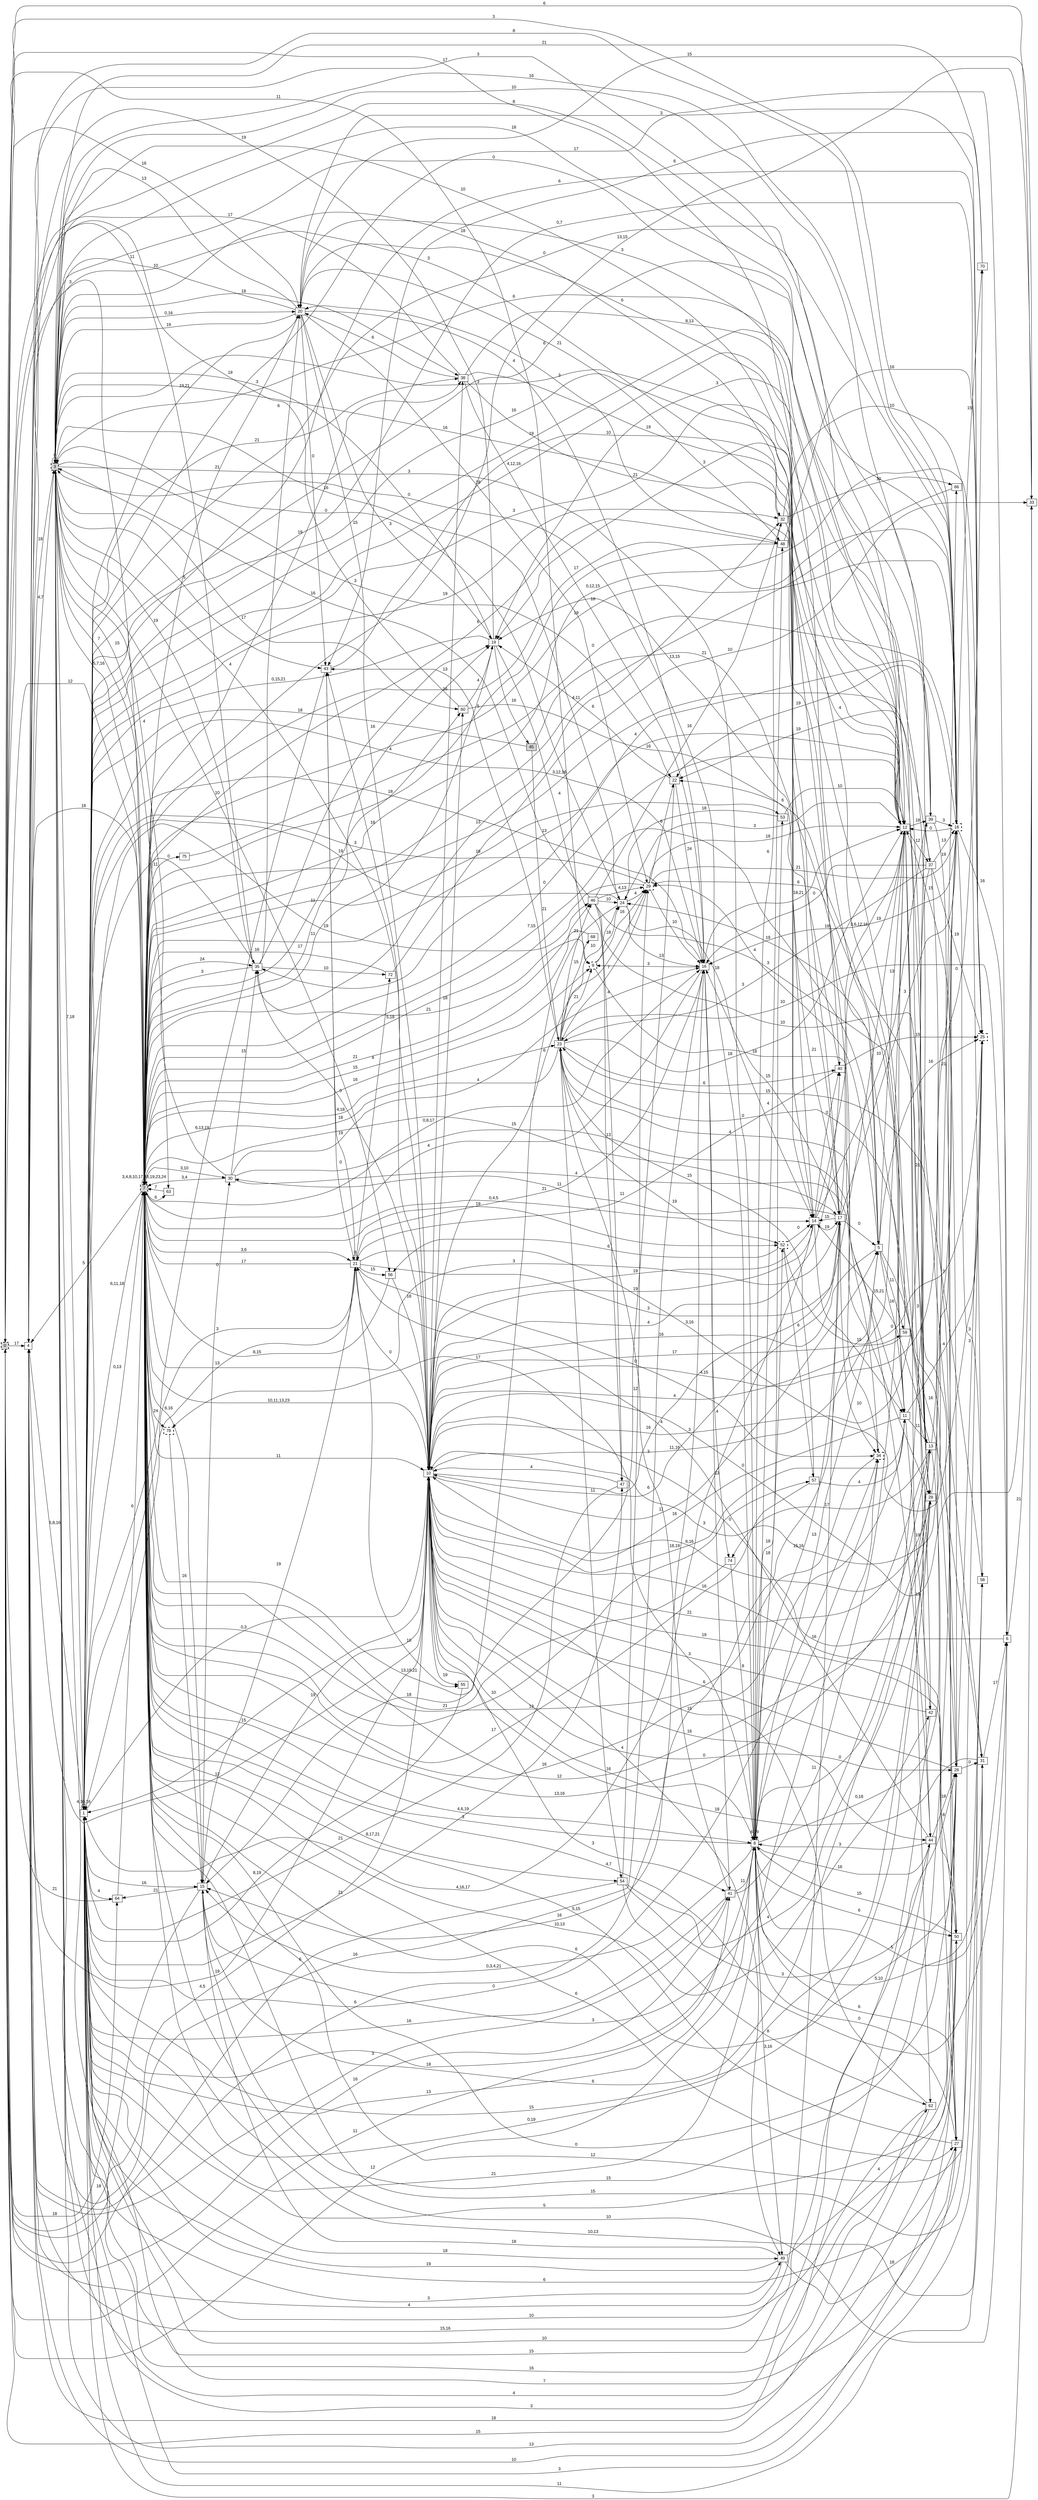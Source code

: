 digraph "NDFA" {
  rankdir=LR
  node [shape=box width=0.1 height=0.1 fontname=Arial]
  edge [fontname=Arial]
/* Estados */
 s0 [label="0" style="filled,bold,dashed"] /* I:1 F:1 D:0 */
 s1 [label="1" ] /* I:0 F:0 D:0 */
 s3 [label="3" style="filled,bold,dashed"] /* I:1 F:1 D:0 */
 s4 [label="4" ] /* I:0 F:0 D:0 */
 s5 [label="5" ] /* I:0 F:0 D:0 */
 s6 [label="6" ] /* I:0 F:0 D:0 */
 s7 [label="7" style="filled,bold,dashed"] /* I:1 F:1 D:0 */
 s8 [label="8" ] /* I:0 F:0 D:0 */
 s9 [label="9" style="bold,dashed"] /* I:0 F:1 D:0 */
 s10 [label="10" ] /* I:0 F:0 D:0 */
 s11 [label="11" ] /* I:0 F:0 D:0 */
 s12 [label="12" ] /* I:0 F:0 D:0 */
 s13 [label="13" ] /* I:0 F:0 D:0 */
 s14 [label="14" ] /* I:0 F:0 D:0 */
 s15 [label="15" ] /* I:0 F:0 D:0 */
 s16 [label="16" ] /* I:0 F:0 D:0 */
 s17 [label="17" ] /* I:0 F:0 D:0 */
 s18 [label="18" style="bold,dashed"] /* I:0 F:1 D:0 */
 s19 [label="19" ] /* I:0 F:0 D:0 */
 s20 [label="20" ] /* I:0 F:0 D:0 */
 s21 [label="21" ] /* I:0 F:0 D:0 */
 s22 [label="22" ] /* I:0 F:0 D:0 */
 s23 [label="23" ] /* I:0 F:0 D:0 */
 s24 [label="24" ] /* I:0 F:0 D:0 */
 s25 [label="25" style="bold,dashed"] /* I:0 F:1 D:0 */
 s26 [label="26" ] /* I:0 F:0 D:0 */
 s27 [label="27" ] /* I:0 F:0 D:0 */
 s28 [label="28" ] /* I:0 F:0 D:0 */
 s29 [label="29" style="bold,dashed"] /* I:0 F:1 D:0 */
 s30 [label="30" ] /* I:0 F:0 D:0 */
 s31 [label="31" ] /* I:0 F:0 D:0 */
 s32 [label="32" ] /* I:0 F:0 D:0 */
 s33 [label="33" ] /* I:0 F:0 D:0 */
 s34 [label="34" style="bold,dashed"] /* I:0 F:1 D:0 */
 s35 [label="35" ] /* I:0 F:0 D:0 */
 s37 [label="37" ] /* I:0 F:0 D:0 */
 s38 [label="38" ] /* I:0 F:0 D:0 */
 s39 [label="39" ] /* I:0 F:0 D:0 */
 s40 [label="40" ] /* I:0 F:0 D:0 */
 s41 [label="41" ] /* I:0 F:0 D:0 */
 s42 [label="42" ] /* I:0 F:0 D:0 */
 s43 [label="43" ] /* I:0 F:0 D:0 */
 s44 [label="44" ] /* I:0 F:0 D:0 */
 s45 [label="45" style="filled"] /* I:1 F:0 D:0 */
 s46 [label="46" ] /* I:0 F:0 D:0 */
 s47 [label="47" ] /* I:0 F:0 D:0 */
 s48 [label="48" ] /* I:0 F:0 D:0 */
 s49 [label="49" ] /* I:0 F:0 D:0 */
 s50 [label="50" ] /* I:0 F:0 D:0 */
 s52 [label="52" style="bold,dashed"] /* I:0 F:1 D:0 */
 s53 [label="53" ] /* I:0 F:0 D:0 */
 s54 [label="54" ] /* I:0 F:0 D:0 */
 s55 [label="55" ] /* I:0 F:0 D:0 */
 s56 [label="56" ] /* I:0 F:0 D:0 */
 s57 [label="57" ] /* I:0 F:0 D:0 */
 s58 [label="58" ] /* I:0 F:0 D:0 */
 s59 [label="59" ] /* I:0 F:0 D:0 */
 s60 [label="60" ] /* I:0 F:0 D:0 */
 s62 [label="62" ] /* I:0 F:0 D:0 */
 s63 [label="63" ] /* I:0 F:0 D:0 */
 s64 [label="64" ] /* I:0 F:0 D:0 */
 s66 [label="66" ] /* I:0 F:0 D:0 */
 s68 [label="68" ] /* I:0 F:0 D:0 */
 s70 [label="70" ] /* I:0 F:0 D:0 */
 s72 [label="72" ] /* I:0 F:0 D:0 */
 s74 [label="74" ] /* I:0 F:0 D:0 */
 s75 [label="75" ] /* I:0 F:0 D:0 */
 s78 [label="78" style="bold,dashed"] /* I:0 F:1 D:0 */
/* Transiciones */
  s0 -> s4 [label="17"]
  s0 -> s7 [label="3"]
  s0 -> s9 [label="11"]
  s0 -> s10 [label="4,5"]
  s0 -> s20 [label="16"]
  s0 -> s33 [label="6"]
  s0 -> s35 [label="11"]
  s0 -> s41 [label="11"]
  s0 -> s64 [label="18"]
  s1 -> s1 [label="4,10,16"]
  s1 -> s4 [label="6,8,16"]
  s1 -> s7 [label="6,11,18"]
  s1 -> s8 [label="18"]
  s1 -> s10 [label="0,3"]
  s1 -> s12 [label="4,12,16"]
  s1 -> s13 [label="0,19"]
  s1 -> s15 [label="16"]
  s1 -> s16 [label="18"]
  s1 -> s18 [label="0"]
  s1 -> s20 [label="19,21"]
  s1 -> s21 [label="3"]
  s1 -> s25 [label="6"]
  s1 -> s27 [label="7"]
  s1 -> s28 [label="15"]
  s1 -> s32 [label="19"]
  s1 -> s33 [label="3"]
  s1 -> s34 [label="0"]
  s1 -> s35 [label="0"]
  s1 -> s38 [label="21"]
  s1 -> s39 [label="19"]
  s1 -> s46 [label="19"]
  s1 -> s47 [label="21"]
  s1 -> s49 [label="18"]
  s1 -> s62 [label="16"]
  s1 -> s64 [label="4"]
  s3 -> s1 [label="7,18"]
  s3 -> s3 [label="0"]
  s3 -> s4 [label="4,7"]
  s3 -> s7 [label="7"]
  s3 -> s8 [label="3"]
  s3 -> s10 [label="4"]
  s3 -> s12 [label="0"]
  s3 -> s13 [label="6"]
  s3 -> s18 [label="16"]
  s3 -> s20 [label="0,16"]
  s3 -> s22 [label="3"]
  s3 -> s24 [label="16"]
  s3 -> s28 [label="18"]
  s3 -> s37 [label="10"]
  s3 -> s38 [label="18"]
  s3 -> s40 [label="10"]
  s3 -> s43 [label="5"]
  s3 -> s49 [label="3"]
  s3 -> s56 [label="10"]
  s3 -> s60 [label="17"]
  s3 -> s63 [label="15"]
  s4 -> s3 [label="18"]
  s4 -> s7 [label="16"]
  s4 -> s10 [label="19"]
  s4 -> s12 [label="3"]
  s4 -> s16 [label="6"]
  s4 -> s18 [label="8"]
  s4 -> s41 [label="3"]
  s4 -> s50 [label="10"]
  s5 -> s0 [label="17"]
  s5 -> s10 [label="16"]
  s5 -> s11 [label="16"]
  s5 -> s12 [label="13"]
  s5 -> s15 [label="16"]
  s5 -> s25 [label="16"]
  s5 -> s29 [label="4"]
  s5 -> s31 [label="16"]
  s5 -> s59 [label="11"]
  s6 -> s1 [label="17"]
  s6 -> s7 [label="10"]
  s6 -> s10 [label="0"]
  s6 -> s33 [label="21"]
  s7 -> s0 [label="12"]
  s7 -> s1 [label="0,13"]
  s7 -> s3 [label="5,7,16"]
  s7 -> s4 [label="5"]
  s7 -> s5 [label="7,15"]
  s7 -> s6 [label="4,7"]
  s7 -> s7 [label="3,4,8,10,17,18,19,23,24"]
  s7 -> s8 [label="4,6,19"]
  s7 -> s9 [label="16"]
  s7 -> s10 [label="11"]
  s7 -> s12 [label="13"]
  s7 -> s13 [label="13,16"]
  s7 -> s14 [label="0,4,5"]
  s7 -> s16 [label="0,8,17"]
  s7 -> s17 [label="15"]
  s7 -> s18 [label="17"]
  s7 -> s19 [label="11"]
  s7 -> s21 [label="3,6"]
  s7 -> s23 [label="4,18"]
  s7 -> s26 [label="0"]
  s7 -> s27 [label="6"]
  s7 -> s30 [label="3,10"]
  s7 -> s32 [label="13"]
  s7 -> s35 [label="24"]
  s7 -> s37 [label="3,12,16"]
  s7 -> s38 [label="19"]
  s7 -> s42 [label="10,13"]
  s7 -> s46 [label="21"]
  s7 -> s48 [label="6"]
  s7 -> s52 [label="19"]
  s7 -> s53 [label="16"]
  s7 -> s54 [label="8,17,21"]
  s7 -> s57 [label="10"]
  s7 -> s58 [label="15"]
  s7 -> s60 [label="17"]
  s7 -> s63 [label="6"]
  s7 -> s75 [label="11"]
  s7 -> s78 [label="24"]
  s8 -> s0 [label="12"]
  s8 -> s1 [label="13"]
  s8 -> s3 [label="0"]
  s8 -> s5 [label="13"]
  s8 -> s6 [label="5"]
  s8 -> s7 [label="3"]
  s8 -> s8 [label="6,19"]
  s8 -> s15 [label="0,3,4,21"]
  s8 -> s17 [label="15,16"]
  s8 -> s18 [label="0,18"]
  s8 -> s27 [label="6"]
  s8 -> s28 [label="0"]
  s8 -> s31 [label="5,10"]
  s8 -> s32 [label="6"]
  s8 -> s34 [label="16"]
  s8 -> s44 [label="16"]
  s8 -> s48 [label="4"]
  s8 -> s49 [label="3,16"]
  s8 -> s50 [label="6"]
  s8 -> s52 [label="18"]
  s8 -> s53 [label="18"]
  s8 -> s78 [label="17"]
  s9 -> s24 [label="18"]
  s9 -> s29 [label="16"]
  s9 -> s44 [label="18"]
  s10 -> s1 [label="15"]
  s10 -> s4 [label="12"]
  s10 -> s5 [label="11"]
  s10 -> s7 [label="10,11,13,23"]
  s10 -> s8 [label="16"]
  s10 -> s11 [label="18,19"]
  s10 -> s12 [label="11,16"]
  s10 -> s14 [label="19"]
  s10 -> s17 [label="16"]
  s10 -> s18 [label="4,15"]
  s10 -> s21 [label="0"]
  s10 -> s26 [label="0"]
  s10 -> s29 [label="6"]
  s10 -> s33 [label="0"]
  s10 -> s35 [label="0"]
  s10 -> s38 [label="16"]
  s10 -> s39 [label="3"]
  s10 -> s40 [label="4"]
  s10 -> s41 [label="3"]
  s10 -> s43 [label="16"]
  s10 -> s44 [label="16"]
  s10 -> s49 [label="4"]
  s10 -> s50 [label="16"]
  s10 -> s55 [label="19"]
  s10 -> s59 [label="17"]
  s10 -> s60 [label="18"]
  s11 -> s7 [label="16"]
  s11 -> s10 [label="16"]
  s11 -> s13 [label="11"]
  s11 -> s20 [label="6"]
  s11 -> s22 [label="6"]
  s11 -> s25 [label="4"]
  s11 -> s42 [label="19"]
  s12 -> s1 [label="3"]
  s12 -> s7 [label="0"]
  s12 -> s19 [label="3"]
  s12 -> s28 [label="21"]
  s12 -> s37 [label="12"]
  s12 -> s39 [label="18"]
  s12 -> s44 [label="3"]
  s12 -> s62 [label="19"]
  s13 -> s10 [label="21"]
  s13 -> s14 [label="15,21"]
  s13 -> s15 [label="6"]
  s13 -> s22 [label="19"]
  s13 -> s23 [label="0"]
  s13 -> s27 [label="8"]
  s13 -> s70 [label="0"]
  s13 -> s74 [label="17"]
  s14 -> s1 [label="4,16,17"]
  s14 -> s3 [label="16"]
  s14 -> s10 [label="19"]
  s14 -> s11 [label="15"]
  s14 -> s12 [label="3,6,12,16"]
  s14 -> s17 [label="19"]
  s14 -> s39 [label="10"]
  s14 -> s40 [label="0"]
  s15 -> s0 [label="18"]
  s15 -> s7 [label="6,16"]
  s15 -> s10 [label="19"]
  s15 -> s18 [label="15"]
  s15 -> s30 [label="0"]
  s15 -> s64 [label="21"]
  s16 -> s1 [label="4"]
  s16 -> s4 [label="16"]
  s16 -> s7 [label="4"]
  s16 -> s9 [label="3"]
  s16 -> s12 [label="18,21"]
  s16 -> s41 [label="13"]
  s16 -> s74 [label="4"]
  s17 -> s3 [label="18"]
  s17 -> s4 [label="15,16"]
  s17 -> s5 [label="0"]
  s17 -> s7 [label="3"]
  s17 -> s10 [label="6"]
  s17 -> s12 [label="19"]
  s17 -> s14 [label="15"]
  s17 -> s16 [label="15"]
  s17 -> s18 [label="3"]
  s17 -> s30 [label="11"]
  s17 -> s34 [label="10"]
  s18 -> s0 [label="3"]
  s18 -> s1 [label="6"]
  s18 -> s6 [label="16"]
  s18 -> s7 [label="19"]
  s18 -> s10 [label="3"]
  s18 -> s12 [label="0"]
  s18 -> s16 [label="19"]
  s18 -> s35 [label="4"]
  s18 -> s58 [label="3"]
  s18 -> s70 [label="15"]
  s19 -> s1 [label="0,15,21"]
  s19 -> s3 [label="3"]
  s19 -> s4 [label="19"]
  s19 -> s7 [label="11"]
  s19 -> s45 [label="16"]
  s19 -> s47 [label="4"]
  s20 -> s0 [label="13"]
  s20 -> s3 [label="19"]
  s20 -> s4 [label="10"]
  s20 -> s7 [label="21"]
  s20 -> s10 [label="15"]
  s20 -> s12 [label="3"]
  s20 -> s16 [label="4"]
  s20 -> s19 [label="3"]
  s20 -> s25 [label="3"]
  s20 -> s29 [label="18"]
  s20 -> s33 [label="15"]
  s20 -> s43 [label="0"]
  s20 -> s48 [label="21"]
  s21 -> s1 [label="13"]
  s21 -> s7 [label="17"]
  s21 -> s12 [label="3"]
  s21 -> s15 [label="19"]
  s21 -> s16 [label="21"]
  s21 -> s21 [label="8"]
  s21 -> s25 [label="3,16"]
  s21 -> s34 [label="0"]
  s21 -> s43 [label="19"]
  s21 -> s55 [label="18"]
  s21 -> s56 [label="15"]
  s21 -> s72 [label="4"]
  s22 -> s7 [label="13,19,21"]
  s22 -> s16 [label="24"]
  s22 -> s19 [label="6"]
  s23 -> s6 [label="10"]
  s23 -> s7 [label="18"]
  s23 -> s9 [label="21"]
  s23 -> s11 [label="4"]
  s23 -> s12 [label="18"]
  s23 -> s24 [label="10"]
  s23 -> s40 [label="6"]
  s23 -> s43 [label="13"]
  s23 -> s46 [label="21"]
  s23 -> s52 [label="19"]
  s23 -> s54 [label="11"]
  s23 -> s68 [label="15"]
  s24 -> s1 [label="19"]
  s24 -> s3 [label="0"]
  s24 -> s12 [label="3"]
  s24 -> s14 [label="18"]
  s24 -> s15 [label="18"]
  s24 -> s16 [label="13"]
  s24 -> s29 [label="4"]
  s25 -> s1 [label="0,7"]
  s25 -> s7 [label="0,12,15"]
  s26 -> s1 [label="10"]
  s26 -> s7 [label="6"]
  s26 -> s10 [label="6"]
  s26 -> s12 [label="15"]
  s26 -> s25 [label="3"]
  s26 -> s29 [label="6"]
  s26 -> s31 [label="0"]
  s27 -> s1 [label="6"]
  s27 -> s3 [label="13"]
  s27 -> s7 [label="5,15"]
  s27 -> s8 [label="0"]
  s28 -> s7 [label="12"]
  s28 -> s10 [label="6,16"]
  s28 -> s19 [label="3"]
  s28 -> s66 [label="21"]
  s29 -> s1 [label="3"]
  s29 -> s7 [label="5,18"]
  s29 -> s12 [label="18"]
  s29 -> s16 [label="10"]
  s29 -> s18 [label="21"]
  s29 -> s22 [label="6"]
  s29 -> s23 [label="7"]
  s30 -> s3 [label="4"]
  s30 -> s7 [label="3,4"]
  s30 -> s16 [label="4"]
  s30 -> s28 [label="13"]
  s30 -> s34 [label="4"]
  s30 -> s35 [label="15"]
  s31 -> s1 [label="11"]
  s31 -> s6 [label="17"]
  s31 -> s7 [label="10,13"]
  s31 -> s10 [label="18"]
  s32 -> s3 [label="3"]
  s32 -> s12 [label="4"]
  s32 -> s17 [label="21"]
  s32 -> s58 [label="10"]
  s32 -> s66 [label="10"]
  s33 -> s7 [label="13,15"]
  s34 -> s1 [label="21"]
  s34 -> s3 [label="3"]
  s34 -> s7 [label="13"]
  s35 -> s3 [label="19"]
  s35 -> s7 [label="3"]
  s35 -> s9 [label="21"]
  s35 -> s19 [label="16"]
  s35 -> s20 [label="6"]
  s35 -> s72 [label="10"]
  s37 -> s15 [label="3"]
  s37 -> s16 [label="0"]
  s37 -> s18 [label="13"]
  s37 -> s23 [label="3"]
  s37 -> s25 [label="19"]
  s37 -> s27 [label="3"]
  s38 -> s4 [label="17"]
  s38 -> s12 [label="8,13"]
  s38 -> s14 [label="19"]
  s38 -> s16 [label="18"]
  s38 -> s20 [label="6"]
  s38 -> s32 [label="21"]
  s39 -> s3 [label="8"]
  s39 -> s18 [label="3"]
  s39 -> s22 [label="19"]
  s39 -> s50 [label="19"]
  s40 -> s19 [label="13,15"]
  s40 -> s21 [label="11"]
  s40 -> s25 [label="15"]
  s41 -> s0 [label="16"]
  s41 -> s1 [label="16"]
  s41 -> s8 [label="11"]
  s41 -> s12 [label="11"]
  s41 -> s23 [label="3"]
  s42 -> s3 [label="4"]
  s42 -> s10 [label="3"]
  s42 -> s24 [label="19"]
  s43 -> s1 [label="6,13,19"]
  s43 -> s17 [label="10"]
  s43 -> s21 [label="0"]
  s44 -> s1 [label="15"]
  s44 -> s4 [label="18"]
  s44 -> s8 [label="3"]
  s44 -> s21 [label="4"]
  s44 -> s26 [label="18"]
  s45 -> s1 [label="18"]
  s45 -> s5 [label="21"]
  s45 -> s23 [label="21"]
  s46 -> s3 [label="16"]
  s46 -> s24 [label="10"]
  s46 -> s26 [label="3"]
  s46 -> s29 [label="4,13"]
  s46 -> s31 [label="10"]
  s46 -> s32 [label="16"]
  s46 -> s47 [label="4"]
  s47 -> s1 [label="21"]
  s47 -> s10 [label="4"]
  s48 -> s7 [label="5"]
  s48 -> s20 [label="3"]
  s48 -> s25 [label="16"]
  s49 -> s3 [label="19"]
  s49 -> s4 [label="4"]
  s49 -> s15 [label="18"]
  s49 -> s25 [label="18"]
  s49 -> s26 [label="4"]
  s50 -> s1 [label="5"]
  s50 -> s3 [label="3"]
  s50 -> s8 [label="15"]
  s50 -> s10 [label="19"]
  s52 -> s14 [label="0"]
  s52 -> s25 [label="0"]
  s52 -> s56 [label="6"]
  s52 -> s57 [label="6"]
  s53 -> s12 [label="10"]
  s53 -> s24 [label="18"]
  s54 -> s0 [label="6"]
  s54 -> s26 [label="3"]
  s54 -> s28 [label="4"]
  s54 -> s29 [label="12"]
  s54 -> s62 [label="8"]
  s55 -> s1 [label="8,19"]
  s56 -> s7 [label="8,15"]
  s56 -> s10 [label="18"]
  s57 -> s7 [label="17"]
  s57 -> s11 [label="4"]
  s57 -> s23 [label="15"]
  s58 -> s1 [label="3"]
  s58 -> s7 [label="12"]
  s58 -> s23 [label="15"]
  s59 -> s1 [label="16"]
  s59 -> s10 [label="4"]
  s60 -> s4 [label="19"]
  s60 -> s14 [label="16"]
  s60 -> s19 [label="4"]
  s62 -> s0 [label="15"]
  s62 -> s1 [label="10"]
  s62 -> s10 [label="15"]
  s63 -> s7 [label="7"]
  s64 -> s0 [label="21"]
  s64 -> s7 [label="6"]
  s66 -> s7 [label="4,11"]
  s68 -> s7 [label="15"]
  s70 -> s3 [label="21"]
  s70 -> s43 [label="6"]
  s72 -> s7 [label="16"]
  s72 -> s33 [label="10"]
  s74 -> s7 [label="21"]
  s74 -> s8 [label="8"]
  s75 -> s18 [label="0"]
  s78 -> s15 [label="16"]
}
